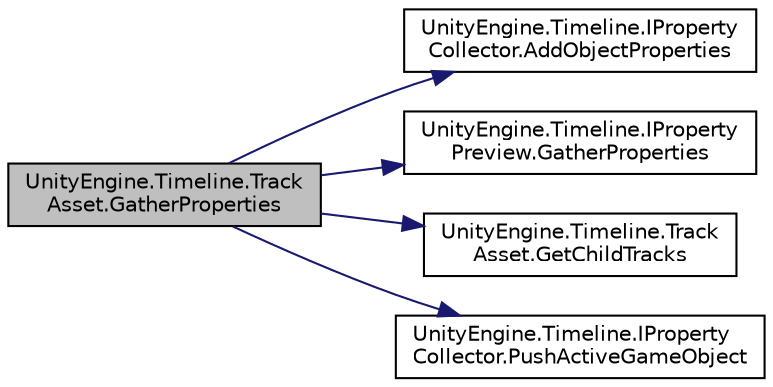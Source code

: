 digraph "UnityEngine.Timeline.TrackAsset.GatherProperties"
{
 // LATEX_PDF_SIZE
  edge [fontname="Helvetica",fontsize="10",labelfontname="Helvetica",labelfontsize="10"];
  node [fontname="Helvetica",fontsize="10",shape=record];
  rankdir="LR";
  Node1 [label="UnityEngine.Timeline.Track\lAsset.GatherProperties",height=0.2,width=0.4,color="black", fillcolor="grey75", style="filled", fontcolor="black",tooltip="Called by the Timeline Editor to gather properties requiring preview."];
  Node1 -> Node2 [color="midnightblue",fontsize="10",style="solid",fontname="Helvetica"];
  Node2 [label="UnityEngine.Timeline.IProperty\lCollector.AddObjectProperties",height=0.2,width=0.4,color="black", fillcolor="white", style="filled",URL="$interface_unity_engine_1_1_timeline_1_1_i_property_collector.html#a050dad3b15c3415e073ab43a377f86af",tooltip="Add property modifications modified by an animation clip."];
  Node1 -> Node3 [color="midnightblue",fontsize="10",style="solid",fontname="Helvetica"];
  Node3 [label="UnityEngine.Timeline.IProperty\lPreview.GatherProperties",height=0.2,width=0.4,color="black", fillcolor="white", style="filled",URL="$interface_unity_engine_1_1_timeline_1_1_i_property_preview.html#a7b234535daf06a0dd380c4994e1f2c63",tooltip="Called by the Timeline Editor to gather properties requiring preview."];
  Node1 -> Node4 [color="midnightblue",fontsize="10",style="solid",fontname="Helvetica"];
  Node4 [label="UnityEngine.Timeline.Track\lAsset.GetChildTracks",height=0.2,width=0.4,color="black", fillcolor="white", style="filled",URL="$class_unity_engine_1_1_timeline_1_1_track_asset.html#aa2031fe30133f8c28e14483768ce8e29",tooltip="The list of subtracks or child tracks attached to this track."];
  Node1 -> Node5 [color="midnightblue",fontsize="10",style="solid",fontname="Helvetica"];
  Node5 [label="UnityEngine.Timeline.IProperty\lCollector.PushActiveGameObject",height=0.2,width=0.4,color="black", fillcolor="white", style="filled",URL="$interface_unity_engine_1_1_timeline_1_1_i_property_collector.html#a5e5d568dd663e3e30d6a7588ffbf1828",tooltip="Sets the active game object for subsequent property modifications."];
}
